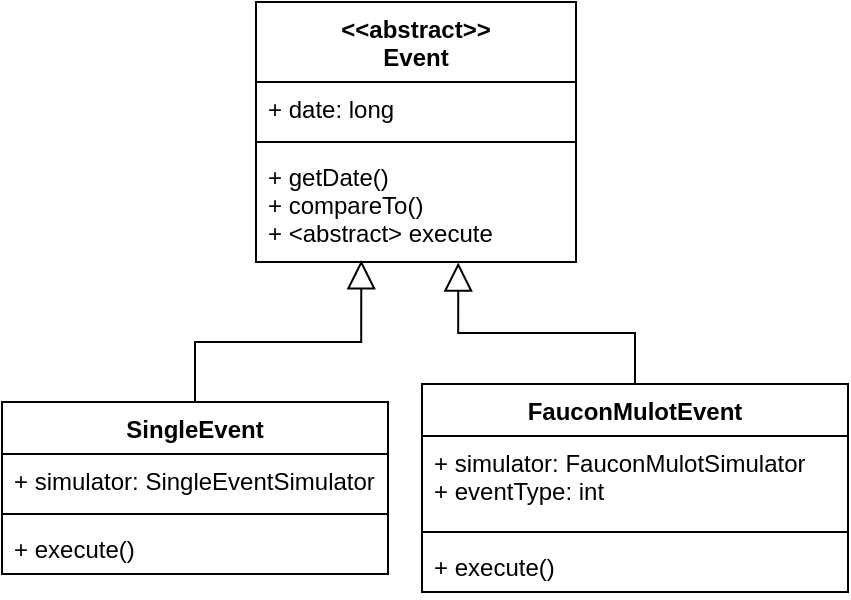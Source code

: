 <mxfile version="15.4.0" type="device"><diagram id="NYqwk9gAzqRDCafQVklo" name="Page-1"><mxGraphModel dx="813" dy="530" grid="1" gridSize="10" guides="1" tooltips="1" connect="1" arrows="1" fold="1" page="1" pageScale="1" pageWidth="827" pageHeight="1169" math="0" shadow="0"><root><mxCell id="0"/><mxCell id="1" parent="0"/><mxCell id="fA47AjUWab649Kx96Qt_-1" value="&lt;&lt;abstract&gt;&gt;&#10;Event" style="swimlane;fontStyle=1;align=center;verticalAlign=top;childLayout=stackLayout;horizontal=1;startSize=40;horizontalStack=0;resizeParent=1;resizeParentMax=0;resizeLast=0;collapsible=1;marginBottom=0;" vertex="1" parent="1"><mxGeometry x="667" y="310" width="160" height="130" as="geometry"/></mxCell><mxCell id="fA47AjUWab649Kx96Qt_-2" value="+ date: long" style="text;strokeColor=none;fillColor=none;align=left;verticalAlign=top;spacingLeft=4;spacingRight=4;overflow=hidden;rotatable=0;points=[[0,0.5],[1,0.5]];portConstraint=eastwest;" vertex="1" parent="fA47AjUWab649Kx96Qt_-1"><mxGeometry y="40" width="160" height="26" as="geometry"/></mxCell><mxCell id="fA47AjUWab649Kx96Qt_-3" value="" style="line;strokeWidth=1;fillColor=none;align=left;verticalAlign=middle;spacingTop=-1;spacingLeft=3;spacingRight=3;rotatable=0;labelPosition=right;points=[];portConstraint=eastwest;" vertex="1" parent="fA47AjUWab649Kx96Qt_-1"><mxGeometry y="66" width="160" height="8" as="geometry"/></mxCell><mxCell id="fA47AjUWab649Kx96Qt_-4" value="+ getDate()&#10;+ compareTo()&#10;+ &lt;abstract&gt; execute" style="text;strokeColor=none;fillColor=none;align=left;verticalAlign=top;spacingLeft=4;spacingRight=4;overflow=hidden;rotatable=0;points=[[0,0.5],[1,0.5]];portConstraint=eastwest;" vertex="1" parent="fA47AjUWab649Kx96Qt_-1"><mxGeometry y="74" width="160" height="56" as="geometry"/></mxCell><mxCell id="fA47AjUWab649Kx96Qt_-5" value="SingleEvent" style="swimlane;fontStyle=1;align=center;verticalAlign=top;childLayout=stackLayout;horizontal=1;startSize=26;horizontalStack=0;resizeParent=1;resizeParentMax=0;resizeLast=0;collapsible=1;marginBottom=0;" vertex="1" parent="1"><mxGeometry x="540" y="510" width="193" height="86" as="geometry"/></mxCell><mxCell id="fA47AjUWab649Kx96Qt_-6" value="+ simulator: SingleEventSimulator" style="text;strokeColor=none;fillColor=none;align=left;verticalAlign=top;spacingLeft=4;spacingRight=4;overflow=hidden;rotatable=0;points=[[0,0.5],[1,0.5]];portConstraint=eastwest;" vertex="1" parent="fA47AjUWab649Kx96Qt_-5"><mxGeometry y="26" width="193" height="26" as="geometry"/></mxCell><mxCell id="fA47AjUWab649Kx96Qt_-7" value="" style="line;strokeWidth=1;fillColor=none;align=left;verticalAlign=middle;spacingTop=-1;spacingLeft=3;spacingRight=3;rotatable=0;labelPosition=right;points=[];portConstraint=eastwest;" vertex="1" parent="fA47AjUWab649Kx96Qt_-5"><mxGeometry y="52" width="193" height="8" as="geometry"/></mxCell><mxCell id="fA47AjUWab649Kx96Qt_-8" value="+ execute()" style="text;strokeColor=none;fillColor=none;align=left;verticalAlign=top;spacingLeft=4;spacingRight=4;overflow=hidden;rotatable=0;points=[[0,0.5],[1,0.5]];portConstraint=eastwest;" vertex="1" parent="fA47AjUWab649Kx96Qt_-5"><mxGeometry y="60" width="193" height="26" as="geometry"/></mxCell><mxCell id="fA47AjUWab649Kx96Qt_-14" style="edgeStyle=orthogonalEdgeStyle;rounded=0;orthogonalLoop=1;jettySize=auto;html=1;exitX=0.5;exitY=0;exitDx=0;exitDy=0;entryX=0.632;entryY=1.005;entryDx=0;entryDy=0;entryPerimeter=0;endArrow=block;endFill=0;endSize=12;" edge="1" parent="1" source="fA47AjUWab649Kx96Qt_-9" target="fA47AjUWab649Kx96Qt_-4"><mxGeometry relative="1" as="geometry"/></mxCell><mxCell id="fA47AjUWab649Kx96Qt_-9" value="FauconMulotEvent" style="swimlane;fontStyle=1;align=center;verticalAlign=top;childLayout=stackLayout;horizontal=1;startSize=26;horizontalStack=0;resizeParent=1;resizeParentMax=0;resizeLast=0;collapsible=1;marginBottom=0;" vertex="1" parent="1"><mxGeometry x="750" y="501" width="213" height="104" as="geometry"/></mxCell><mxCell id="fA47AjUWab649Kx96Qt_-10" value="+ simulator: FauconMulotSimulator&#10;+ eventType: int" style="text;strokeColor=none;fillColor=none;align=left;verticalAlign=top;spacingLeft=4;spacingRight=4;overflow=hidden;rotatable=0;points=[[0,0.5],[1,0.5]];portConstraint=eastwest;" vertex="1" parent="fA47AjUWab649Kx96Qt_-9"><mxGeometry y="26" width="213" height="44" as="geometry"/></mxCell><mxCell id="fA47AjUWab649Kx96Qt_-11" value="" style="line;strokeWidth=1;fillColor=none;align=left;verticalAlign=middle;spacingTop=-1;spacingLeft=3;spacingRight=3;rotatable=0;labelPosition=right;points=[];portConstraint=eastwest;" vertex="1" parent="fA47AjUWab649Kx96Qt_-9"><mxGeometry y="70" width="213" height="8" as="geometry"/></mxCell><mxCell id="fA47AjUWab649Kx96Qt_-12" value="+ execute()" style="text;strokeColor=none;fillColor=none;align=left;verticalAlign=top;spacingLeft=4;spacingRight=4;overflow=hidden;rotatable=0;points=[[0,0.5],[1,0.5]];portConstraint=eastwest;" vertex="1" parent="fA47AjUWab649Kx96Qt_-9"><mxGeometry y="78" width="213" height="26" as="geometry"/></mxCell><mxCell id="fA47AjUWab649Kx96Qt_-13" style="edgeStyle=orthogonalEdgeStyle;rounded=0;orthogonalLoop=1;jettySize=auto;html=1;endSize=12;endArrow=block;endFill=0;entryX=0.329;entryY=0.985;entryDx=0;entryDy=0;entryPerimeter=0;" edge="1" parent="1" source="fA47AjUWab649Kx96Qt_-5" target="fA47AjUWab649Kx96Qt_-4"><mxGeometry relative="1" as="geometry"/></mxCell></root></mxGraphModel></diagram></mxfile>